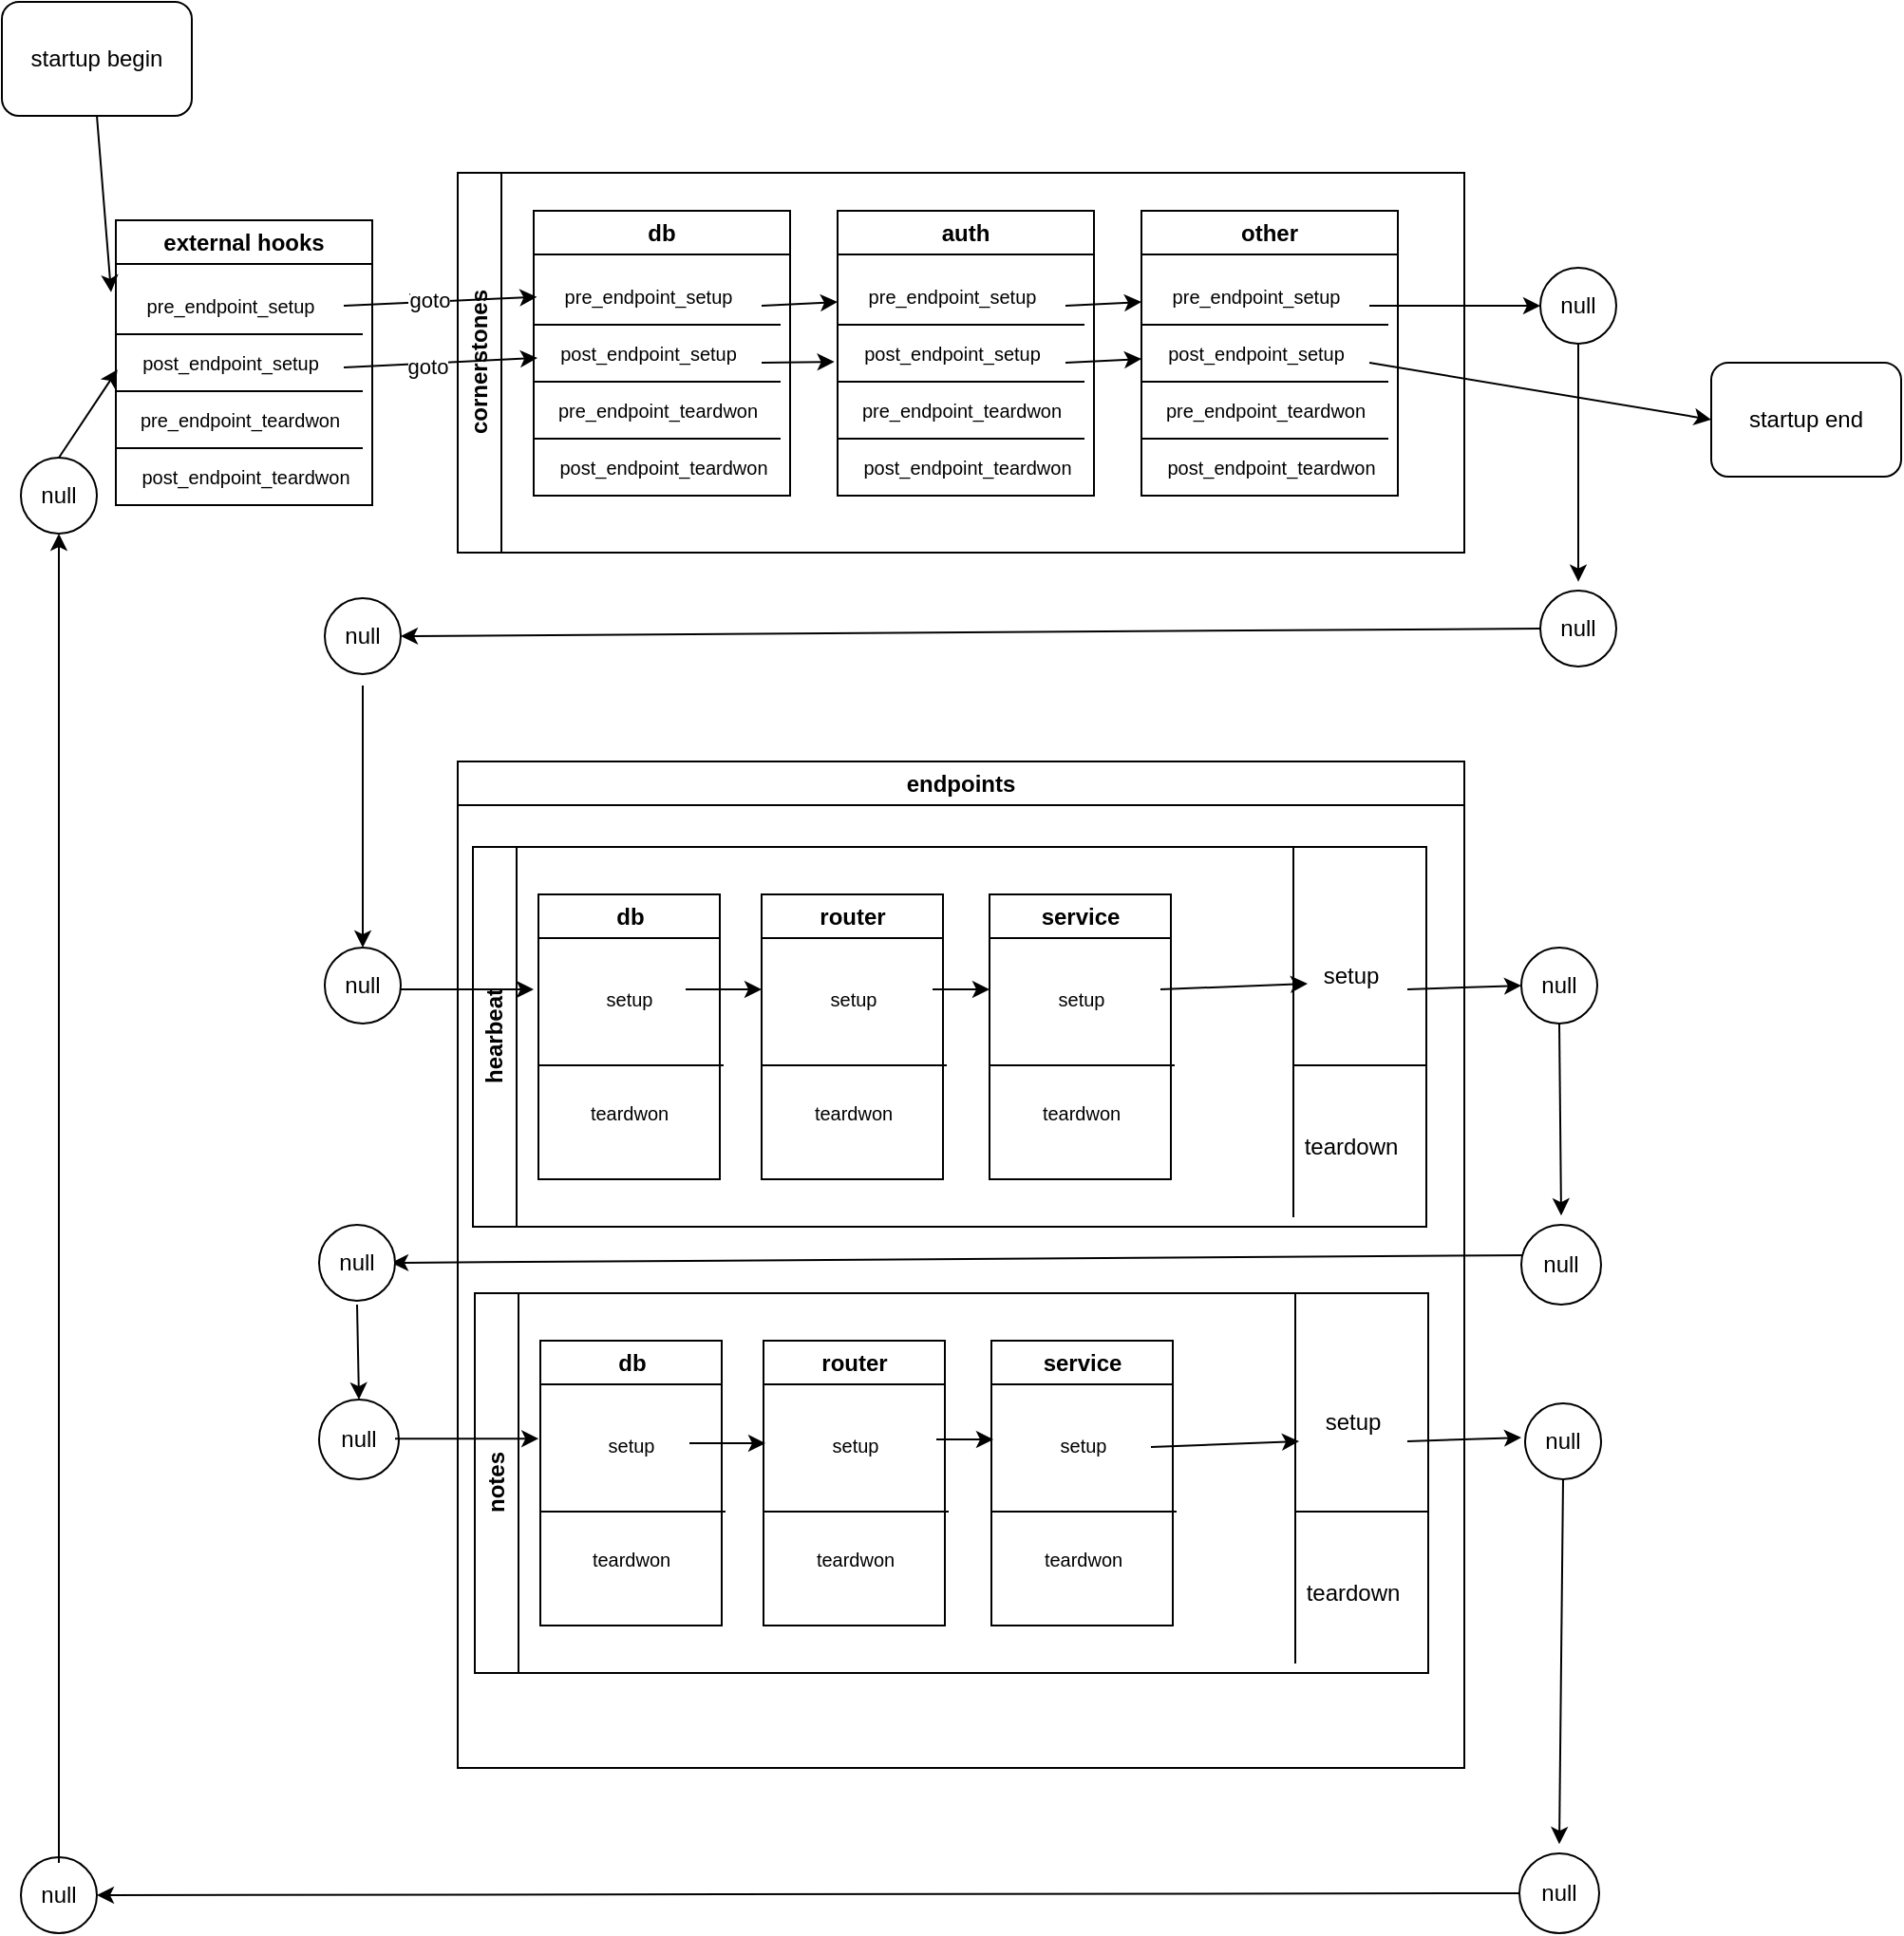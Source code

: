 <mxfile version="22.0.4" type="github">
  <diagram id="C5RBs43oDa-KdzZeNtuy" name="Page-1">
    <mxGraphModel dx="1195" dy="628" grid="1" gridSize="10" guides="1" tooltips="1" connect="1" arrows="1" fold="1" page="1" pageScale="1" pageWidth="1169" pageHeight="827" math="0" shadow="0">
      <root>
        <mxCell id="WIyWlLk6GJQsqaUBKTNV-0" />
        <mxCell id="WIyWlLk6GJQsqaUBKTNV-1" parent="WIyWlLk6GJQsqaUBKTNV-0" />
        <mxCell id="wxCxnNNvscAaYxMl4mgB-0" value="cornerstones" style="swimlane;horizontal=0;whiteSpace=wrap;html=1;" vertex="1" parent="WIyWlLk6GJQsqaUBKTNV-1">
          <mxGeometry x="240" y="190" width="530" height="200" as="geometry" />
        </mxCell>
        <mxCell id="wxCxnNNvscAaYxMl4mgB-6" value="db" style="swimlane;whiteSpace=wrap;html=1;" vertex="1" parent="wxCxnNNvscAaYxMl4mgB-0">
          <mxGeometry x="40" y="20" width="135" height="150" as="geometry" />
        </mxCell>
        <mxCell id="wxCxnNNvscAaYxMl4mgB-9" value="" style="endArrow=none;html=1;rounded=0;" edge="1" parent="wxCxnNNvscAaYxMl4mgB-6">
          <mxGeometry width="50" height="50" relative="1" as="geometry">
            <mxPoint y="60" as="sourcePoint" />
            <mxPoint x="130" y="60" as="targetPoint" />
          </mxGeometry>
        </mxCell>
        <mxCell id="wxCxnNNvscAaYxMl4mgB-10" value="" style="endArrow=none;html=1;rounded=0;" edge="1" parent="wxCxnNNvscAaYxMl4mgB-6">
          <mxGeometry width="50" height="50" relative="1" as="geometry">
            <mxPoint y="90.0" as="sourcePoint" />
            <mxPoint x="130" y="90" as="targetPoint" />
          </mxGeometry>
        </mxCell>
        <mxCell id="wxCxnNNvscAaYxMl4mgB-12" value="" style="endArrow=none;html=1;rounded=0;" edge="1" parent="wxCxnNNvscAaYxMl4mgB-6">
          <mxGeometry width="50" height="50" relative="1" as="geometry">
            <mxPoint y="120" as="sourcePoint" />
            <mxPoint x="130" y="120" as="targetPoint" />
          </mxGeometry>
        </mxCell>
        <mxCell id="wxCxnNNvscAaYxMl4mgB-14" value="&lt;font style=&quot;font-size: 10px;&quot;&gt;post_endpoint_setup&lt;/font&gt;" style="text;html=1;align=center;verticalAlign=middle;resizable=0;points=[];autosize=1;strokeColor=none;fillColor=none;" vertex="1" parent="wxCxnNNvscAaYxMl4mgB-6">
          <mxGeometry y="60" width="120" height="30" as="geometry" />
        </mxCell>
        <mxCell id="wxCxnNNvscAaYxMl4mgB-13" value="&lt;font style=&quot;font-size: 10px;&quot;&gt;pre_endpoint_setup&lt;/font&gt;" style="text;html=1;align=center;verticalAlign=middle;resizable=0;points=[];autosize=1;strokeColor=none;fillColor=none;" vertex="1" parent="wxCxnNNvscAaYxMl4mgB-6">
          <mxGeometry y="30" width="120" height="30" as="geometry" />
        </mxCell>
        <mxCell id="wxCxnNNvscAaYxMl4mgB-16" value="&lt;font style=&quot;font-size: 10px;&quot;&gt;post_endpoint_teardwon&lt;/font&gt;" style="text;html=1;align=center;verticalAlign=middle;resizable=0;points=[];autosize=1;strokeColor=none;fillColor=none;" vertex="1" parent="wxCxnNNvscAaYxMl4mgB-6">
          <mxGeometry x="-2.5" y="120" width="140" height="30" as="geometry" />
        </mxCell>
        <mxCell id="wxCxnNNvscAaYxMl4mgB-15" value="&lt;font style=&quot;font-size: 10px;&quot;&gt;pre_endpoint_teardwon&lt;/font&gt;" style="text;html=1;align=center;verticalAlign=middle;resizable=0;points=[];autosize=1;strokeColor=none;fillColor=none;" vertex="1" parent="wxCxnNNvscAaYxMl4mgB-6">
          <mxGeometry x="-5" y="90" width="140" height="30" as="geometry" />
        </mxCell>
        <mxCell id="wxCxnNNvscAaYxMl4mgB-99" value="" style="endArrow=classic;html=1;rounded=0;" edge="1" parent="wxCxnNNvscAaYxMl4mgB-6" target="wxCxnNNvscAaYxMl4mgB-22">
          <mxGeometry width="50" height="50" relative="1" as="geometry">
            <mxPoint x="120" y="50" as="sourcePoint" />
            <mxPoint x="170" as="targetPoint" />
          </mxGeometry>
        </mxCell>
        <mxCell id="wxCxnNNvscAaYxMl4mgB-163" value="" style="endArrow=classic;html=1;rounded=0;curved=1;entryX=-0.014;entryY=0.65;entryDx=0;entryDy=0;entryPerimeter=0;" edge="1" parent="wxCxnNNvscAaYxMl4mgB-6" target="wxCxnNNvscAaYxMl4mgB-21">
          <mxGeometry width="50" height="50" relative="1" as="geometry">
            <mxPoint x="120" y="80" as="sourcePoint" />
            <mxPoint x="170" y="30" as="targetPoint" />
          </mxGeometry>
        </mxCell>
        <mxCell id="wxCxnNNvscAaYxMl4mgB-17" value="auth" style="swimlane;whiteSpace=wrap;html=1;" vertex="1" parent="wxCxnNNvscAaYxMl4mgB-0">
          <mxGeometry x="200" y="20" width="135" height="150" as="geometry" />
        </mxCell>
        <mxCell id="wxCxnNNvscAaYxMl4mgB-18" value="" style="endArrow=none;html=1;rounded=0;" edge="1" parent="wxCxnNNvscAaYxMl4mgB-17">
          <mxGeometry width="50" height="50" relative="1" as="geometry">
            <mxPoint y="60" as="sourcePoint" />
            <mxPoint x="130" y="60" as="targetPoint" />
          </mxGeometry>
        </mxCell>
        <mxCell id="wxCxnNNvscAaYxMl4mgB-19" value="" style="endArrow=none;html=1;rounded=0;" edge="1" parent="wxCxnNNvscAaYxMl4mgB-17">
          <mxGeometry width="50" height="50" relative="1" as="geometry">
            <mxPoint y="90.0" as="sourcePoint" />
            <mxPoint x="130" y="90" as="targetPoint" />
          </mxGeometry>
        </mxCell>
        <mxCell id="wxCxnNNvscAaYxMl4mgB-20" value="" style="endArrow=none;html=1;rounded=0;" edge="1" parent="wxCxnNNvscAaYxMl4mgB-17">
          <mxGeometry width="50" height="50" relative="1" as="geometry">
            <mxPoint y="120" as="sourcePoint" />
            <mxPoint x="130" y="120" as="targetPoint" />
          </mxGeometry>
        </mxCell>
        <mxCell id="wxCxnNNvscAaYxMl4mgB-21" value="&lt;font style=&quot;font-size: 10px;&quot;&gt;post_endpoint_setup&lt;/font&gt;" style="text;html=1;align=center;verticalAlign=middle;resizable=0;points=[];autosize=1;strokeColor=none;fillColor=none;" vertex="1" parent="wxCxnNNvscAaYxMl4mgB-17">
          <mxGeometry y="60" width="120" height="30" as="geometry" />
        </mxCell>
        <mxCell id="wxCxnNNvscAaYxMl4mgB-22" value="&lt;font style=&quot;font-size: 10px;&quot;&gt;pre_endpoint_setup&lt;/font&gt;" style="text;html=1;align=center;verticalAlign=middle;resizable=0;points=[];autosize=1;strokeColor=none;fillColor=none;" vertex="1" parent="wxCxnNNvscAaYxMl4mgB-17">
          <mxGeometry y="30" width="120" height="30" as="geometry" />
        </mxCell>
        <mxCell id="wxCxnNNvscAaYxMl4mgB-23" value="&lt;font style=&quot;font-size: 10px;&quot;&gt;post_endpoint_teardwon&lt;/font&gt;" style="text;html=1;align=center;verticalAlign=middle;resizable=0;points=[];autosize=1;strokeColor=none;fillColor=none;" vertex="1" parent="wxCxnNNvscAaYxMl4mgB-17">
          <mxGeometry x="-2.5" y="120" width="140" height="30" as="geometry" />
        </mxCell>
        <mxCell id="wxCxnNNvscAaYxMl4mgB-24" value="&lt;font style=&quot;font-size: 10px;&quot;&gt;pre_endpoint_teardwon&lt;/font&gt;" style="text;html=1;align=center;verticalAlign=middle;resizable=0;points=[];autosize=1;strokeColor=none;fillColor=none;" vertex="1" parent="wxCxnNNvscAaYxMl4mgB-17">
          <mxGeometry x="-5" y="90" width="140" height="30" as="geometry" />
        </mxCell>
        <mxCell id="wxCxnNNvscAaYxMl4mgB-100" value="" style="endArrow=classic;html=1;rounded=0;" edge="1" parent="wxCxnNNvscAaYxMl4mgB-17" target="wxCxnNNvscAaYxMl4mgB-63">
          <mxGeometry width="50" height="50" relative="1" as="geometry">
            <mxPoint x="120" y="50" as="sourcePoint" />
            <mxPoint x="170" as="targetPoint" />
          </mxGeometry>
        </mxCell>
        <mxCell id="wxCxnNNvscAaYxMl4mgB-164" value="" style="endArrow=classic;html=1;rounded=0;curved=1;" edge="1" parent="wxCxnNNvscAaYxMl4mgB-17" target="wxCxnNNvscAaYxMl4mgB-62">
          <mxGeometry width="50" height="50" relative="1" as="geometry">
            <mxPoint x="120" y="80" as="sourcePoint" />
            <mxPoint x="170" y="30" as="targetPoint" />
          </mxGeometry>
        </mxCell>
        <mxCell id="wxCxnNNvscAaYxMl4mgB-58" value="other" style="swimlane;whiteSpace=wrap;html=1;" vertex="1" parent="wxCxnNNvscAaYxMl4mgB-0">
          <mxGeometry x="360" y="20" width="135" height="150" as="geometry" />
        </mxCell>
        <mxCell id="wxCxnNNvscAaYxMl4mgB-59" value="" style="endArrow=none;html=1;rounded=0;" edge="1" parent="wxCxnNNvscAaYxMl4mgB-58">
          <mxGeometry width="50" height="50" relative="1" as="geometry">
            <mxPoint y="60" as="sourcePoint" />
            <mxPoint x="130" y="60" as="targetPoint" />
          </mxGeometry>
        </mxCell>
        <mxCell id="wxCxnNNvscAaYxMl4mgB-60" value="" style="endArrow=none;html=1;rounded=0;" edge="1" parent="wxCxnNNvscAaYxMl4mgB-58">
          <mxGeometry width="50" height="50" relative="1" as="geometry">
            <mxPoint y="90.0" as="sourcePoint" />
            <mxPoint x="130" y="90" as="targetPoint" />
          </mxGeometry>
        </mxCell>
        <mxCell id="wxCxnNNvscAaYxMl4mgB-61" value="" style="endArrow=none;html=1;rounded=0;" edge="1" parent="wxCxnNNvscAaYxMl4mgB-58">
          <mxGeometry width="50" height="50" relative="1" as="geometry">
            <mxPoint y="120" as="sourcePoint" />
            <mxPoint x="130" y="120" as="targetPoint" />
          </mxGeometry>
        </mxCell>
        <mxCell id="wxCxnNNvscAaYxMl4mgB-62" value="&lt;font style=&quot;font-size: 10px;&quot;&gt;post_endpoint_setup&lt;/font&gt;" style="text;html=1;align=center;verticalAlign=middle;resizable=0;points=[];autosize=1;strokeColor=none;fillColor=none;" vertex="1" parent="wxCxnNNvscAaYxMl4mgB-58">
          <mxGeometry y="60" width="120" height="30" as="geometry" />
        </mxCell>
        <mxCell id="wxCxnNNvscAaYxMl4mgB-63" value="&lt;font style=&quot;font-size: 10px;&quot;&gt;pre_endpoint_setup&lt;/font&gt;" style="text;html=1;align=center;verticalAlign=middle;resizable=0;points=[];autosize=1;strokeColor=none;fillColor=none;" vertex="1" parent="wxCxnNNvscAaYxMl4mgB-58">
          <mxGeometry y="30" width="120" height="30" as="geometry" />
        </mxCell>
        <mxCell id="wxCxnNNvscAaYxMl4mgB-64" value="&lt;font style=&quot;font-size: 10px;&quot;&gt;post_endpoint_teardwon&lt;/font&gt;" style="text;html=1;align=center;verticalAlign=middle;resizable=0;points=[];autosize=1;strokeColor=none;fillColor=none;" vertex="1" parent="wxCxnNNvscAaYxMl4mgB-58">
          <mxGeometry x="-2.5" y="120" width="140" height="30" as="geometry" />
        </mxCell>
        <mxCell id="wxCxnNNvscAaYxMl4mgB-65" value="&lt;font style=&quot;font-size: 10px;&quot;&gt;pre_endpoint_teardwon&lt;/font&gt;" style="text;html=1;align=center;verticalAlign=middle;resizable=0;points=[];autosize=1;strokeColor=none;fillColor=none;" vertex="1" parent="wxCxnNNvscAaYxMl4mgB-58">
          <mxGeometry x="-5" y="90" width="140" height="30" as="geometry" />
        </mxCell>
        <mxCell id="wxCxnNNvscAaYxMl4mgB-108" value="" style="endArrow=classic;html=1;rounded=0;curved=1;entryX=0;entryY=0.5;entryDx=0;entryDy=0;" edge="1" parent="wxCxnNNvscAaYxMl4mgB-58" target="wxCxnNNvscAaYxMl4mgB-107">
          <mxGeometry width="50" height="50" relative="1" as="geometry">
            <mxPoint x="120" y="50" as="sourcePoint" />
            <mxPoint x="170" as="targetPoint" />
          </mxGeometry>
        </mxCell>
        <mxCell id="wxCxnNNvscAaYxMl4mgB-167" value="" style="endArrow=classic;html=1;rounded=0;curved=1;entryX=0;entryY=0.5;entryDx=0;entryDy=0;" edge="1" parent="wxCxnNNvscAaYxMl4mgB-58" target="wxCxnNNvscAaYxMl4mgB-165">
          <mxGeometry width="50" height="50" relative="1" as="geometry">
            <mxPoint x="120" y="80" as="sourcePoint" />
            <mxPoint x="170" y="30" as="targetPoint" />
          </mxGeometry>
        </mxCell>
        <mxCell id="wxCxnNNvscAaYxMl4mgB-1" value="endpoints" style="swimlane;whiteSpace=wrap;html=1;" vertex="1" parent="WIyWlLk6GJQsqaUBKTNV-1">
          <mxGeometry x="240" y="500" width="530" height="530" as="geometry">
            <mxRectangle x="230" y="340" width="100" height="30" as="alternateBounds" />
          </mxGeometry>
        </mxCell>
        <mxCell id="wxCxnNNvscAaYxMl4mgB-25" value="&lt;div&gt;hearbeat&lt;/div&gt;" style="swimlane;horizontal=0;whiteSpace=wrap;html=1;" vertex="1" parent="wxCxnNNvscAaYxMl4mgB-1">
          <mxGeometry x="8" y="45" width="502" height="200" as="geometry" />
        </mxCell>
        <mxCell id="wxCxnNNvscAaYxMl4mgB-26" value="db" style="swimlane;whiteSpace=wrap;html=1;" vertex="1" parent="wxCxnNNvscAaYxMl4mgB-25">
          <mxGeometry x="34.5" y="25" width="95.5" height="150" as="geometry" />
        </mxCell>
        <mxCell id="wxCxnNNvscAaYxMl4mgB-28" value="" style="endArrow=none;html=1;rounded=0;" edge="1" parent="wxCxnNNvscAaYxMl4mgB-26">
          <mxGeometry width="50" height="50" relative="1" as="geometry">
            <mxPoint y="90.0" as="sourcePoint" />
            <mxPoint x="97.5" y="90" as="targetPoint" />
          </mxGeometry>
        </mxCell>
        <mxCell id="wxCxnNNvscAaYxMl4mgB-31" value="&lt;font style=&quot;font-size: 10px;&quot;&gt;setup&lt;/font&gt;" style="text;html=1;align=center;verticalAlign=middle;resizable=0;points=[];autosize=1;strokeColor=none;fillColor=none;" vertex="1" parent="wxCxnNNvscAaYxMl4mgB-26">
          <mxGeometry x="22.75" y="40" width="50" height="30" as="geometry" />
        </mxCell>
        <mxCell id="wxCxnNNvscAaYxMl4mgB-33" value="&lt;font style=&quot;font-size: 10px;&quot;&gt;teardwon&lt;/font&gt;" style="text;html=1;align=center;verticalAlign=middle;resizable=0;points=[];autosize=1;strokeColor=none;fillColor=none;" vertex="1" parent="wxCxnNNvscAaYxMl4mgB-26">
          <mxGeometry x="12.75" y="100" width="70" height="30" as="geometry" />
        </mxCell>
        <mxCell id="wxCxnNNvscAaYxMl4mgB-118" value="" style="endArrow=classic;html=1;rounded=0;curved=1;" edge="1" parent="wxCxnNNvscAaYxMl4mgB-26">
          <mxGeometry width="50" height="50" relative="1" as="geometry">
            <mxPoint x="77.5" y="50" as="sourcePoint" />
            <mxPoint x="117.5" y="50" as="targetPoint" />
          </mxGeometry>
        </mxCell>
        <mxCell id="wxCxnNNvscAaYxMl4mgB-116" value="" style="endArrow=classic;html=1;rounded=0;curved=1;" edge="1" parent="wxCxnNNvscAaYxMl4mgB-26">
          <mxGeometry width="50" height="50" relative="1" as="geometry">
            <mxPoint x="-78.1" y="50" as="sourcePoint" />
            <mxPoint x="-2.5" y="50" as="targetPoint" />
          </mxGeometry>
        </mxCell>
        <mxCell id="wxCxnNNvscAaYxMl4mgB-50" value="router" style="swimlane;whiteSpace=wrap;html=1;" vertex="1" parent="wxCxnNNvscAaYxMl4mgB-25">
          <mxGeometry x="152" y="25" width="95.5" height="150" as="geometry" />
        </mxCell>
        <mxCell id="wxCxnNNvscAaYxMl4mgB-51" value="" style="endArrow=none;html=1;rounded=0;" edge="1" parent="wxCxnNNvscAaYxMl4mgB-50">
          <mxGeometry width="50" height="50" relative="1" as="geometry">
            <mxPoint y="90.0" as="sourcePoint" />
            <mxPoint x="97.5" y="90" as="targetPoint" />
          </mxGeometry>
        </mxCell>
        <mxCell id="wxCxnNNvscAaYxMl4mgB-52" value="&lt;font style=&quot;font-size: 10px;&quot;&gt;setup&lt;/font&gt;" style="text;html=1;align=center;verticalAlign=middle;resizable=0;points=[];autosize=1;strokeColor=none;fillColor=none;" vertex="1" parent="wxCxnNNvscAaYxMl4mgB-50">
          <mxGeometry x="22.75" y="40" width="50" height="30" as="geometry" />
        </mxCell>
        <mxCell id="wxCxnNNvscAaYxMl4mgB-53" value="&lt;font style=&quot;font-size: 10px;&quot;&gt;teardwon&lt;/font&gt;" style="text;html=1;align=center;verticalAlign=middle;resizable=0;points=[];autosize=1;strokeColor=none;fillColor=none;" vertex="1" parent="wxCxnNNvscAaYxMl4mgB-50">
          <mxGeometry x="12.75" y="100" width="70" height="30" as="geometry" />
        </mxCell>
        <mxCell id="wxCxnNNvscAaYxMl4mgB-119" value="" style="endArrow=classic;html=1;rounded=0;curved=1;" edge="1" parent="wxCxnNNvscAaYxMl4mgB-50">
          <mxGeometry width="50" height="50" relative="1" as="geometry">
            <mxPoint x="90" y="50" as="sourcePoint" />
            <mxPoint x="120" y="50" as="targetPoint" />
          </mxGeometry>
        </mxCell>
        <mxCell id="wxCxnNNvscAaYxMl4mgB-54" value="service" style="swimlane;whiteSpace=wrap;html=1;" vertex="1" parent="wxCxnNNvscAaYxMl4mgB-25">
          <mxGeometry x="272" y="25" width="95.5" height="150" as="geometry" />
        </mxCell>
        <mxCell id="wxCxnNNvscAaYxMl4mgB-55" value="" style="endArrow=none;html=1;rounded=0;" edge="1" parent="wxCxnNNvscAaYxMl4mgB-54">
          <mxGeometry width="50" height="50" relative="1" as="geometry">
            <mxPoint y="90.0" as="sourcePoint" />
            <mxPoint x="97.5" y="90" as="targetPoint" />
          </mxGeometry>
        </mxCell>
        <mxCell id="wxCxnNNvscAaYxMl4mgB-56" value="&lt;font style=&quot;font-size: 10px;&quot;&gt;setup&lt;/font&gt;" style="text;html=1;align=center;verticalAlign=middle;resizable=0;points=[];autosize=1;strokeColor=none;fillColor=none;" vertex="1" parent="wxCxnNNvscAaYxMl4mgB-54">
          <mxGeometry x="22.75" y="40" width="50" height="30" as="geometry" />
        </mxCell>
        <mxCell id="wxCxnNNvscAaYxMl4mgB-57" value="&lt;font style=&quot;font-size: 10px;&quot;&gt;teardwon&lt;/font&gt;" style="text;html=1;align=center;verticalAlign=middle;resizable=0;points=[];autosize=1;strokeColor=none;fillColor=none;" vertex="1" parent="wxCxnNNvscAaYxMl4mgB-54">
          <mxGeometry x="12.75" y="100" width="70" height="30" as="geometry" />
        </mxCell>
        <mxCell id="wxCxnNNvscAaYxMl4mgB-120" value="" style="endArrow=classic;html=1;rounded=0;curved=1;entryX=0.05;entryY=0.633;entryDx=0;entryDy=0;entryPerimeter=0;" edge="1" parent="wxCxnNNvscAaYxMl4mgB-54" target="wxCxnNNvscAaYxMl4mgB-68">
          <mxGeometry width="50" height="50" relative="1" as="geometry">
            <mxPoint x="90" y="50" as="sourcePoint" />
            <mxPoint x="140" as="targetPoint" />
          </mxGeometry>
        </mxCell>
        <mxCell id="wxCxnNNvscAaYxMl4mgB-66" value="" style="endArrow=none;html=1;rounded=0;" edge="1" parent="wxCxnNNvscAaYxMl4mgB-25">
          <mxGeometry width="50" height="50" relative="1" as="geometry">
            <mxPoint x="432" y="195" as="sourcePoint" />
            <mxPoint x="432" as="targetPoint" />
          </mxGeometry>
        </mxCell>
        <mxCell id="wxCxnNNvscAaYxMl4mgB-67" value="" style="endArrow=none;html=1;rounded=0;" edge="1" parent="wxCxnNNvscAaYxMl4mgB-25">
          <mxGeometry width="50" height="50" relative="1" as="geometry">
            <mxPoint x="432" y="115" as="sourcePoint" />
            <mxPoint x="502" y="115" as="targetPoint" />
          </mxGeometry>
        </mxCell>
        <mxCell id="wxCxnNNvscAaYxMl4mgB-124" value="" style="endArrow=classic;html=1;rounded=0;curved=1;entryX=0;entryY=0.5;entryDx=0;entryDy=0;" edge="1" parent="wxCxnNNvscAaYxMl4mgB-25" target="wxCxnNNvscAaYxMl4mgB-121">
          <mxGeometry width="50" height="50" relative="1" as="geometry">
            <mxPoint x="492" y="75" as="sourcePoint" />
            <mxPoint x="542" y="25" as="targetPoint" />
          </mxGeometry>
        </mxCell>
        <mxCell id="wxCxnNNvscAaYxMl4mgB-70" value="notes" style="swimlane;horizontal=0;whiteSpace=wrap;html=1;" vertex="1" parent="wxCxnNNvscAaYxMl4mgB-1">
          <mxGeometry x="9" y="280" width="502" height="200" as="geometry" />
        </mxCell>
        <mxCell id="wxCxnNNvscAaYxMl4mgB-71" value="db" style="swimlane;whiteSpace=wrap;html=1;" vertex="1" parent="wxCxnNNvscAaYxMl4mgB-70">
          <mxGeometry x="34.5" y="25" width="95.5" height="150" as="geometry" />
        </mxCell>
        <mxCell id="wxCxnNNvscAaYxMl4mgB-72" value="" style="endArrow=none;html=1;rounded=0;" edge="1" parent="wxCxnNNvscAaYxMl4mgB-71">
          <mxGeometry width="50" height="50" relative="1" as="geometry">
            <mxPoint y="90.0" as="sourcePoint" />
            <mxPoint x="97.5" y="90" as="targetPoint" />
          </mxGeometry>
        </mxCell>
        <mxCell id="wxCxnNNvscAaYxMl4mgB-73" value="&lt;font style=&quot;font-size: 10px;&quot;&gt;setup&lt;/font&gt;" style="text;html=1;align=center;verticalAlign=middle;resizable=0;points=[];autosize=1;strokeColor=none;fillColor=none;" vertex="1" parent="wxCxnNNvscAaYxMl4mgB-71">
          <mxGeometry x="22.75" y="40" width="50" height="30" as="geometry" />
        </mxCell>
        <mxCell id="wxCxnNNvscAaYxMl4mgB-74" value="&lt;font style=&quot;font-size: 10px;&quot;&gt;teardwon&lt;/font&gt;" style="text;html=1;align=center;verticalAlign=middle;resizable=0;points=[];autosize=1;strokeColor=none;fillColor=none;" vertex="1" parent="wxCxnNNvscAaYxMl4mgB-71">
          <mxGeometry x="12.75" y="100" width="70" height="30" as="geometry" />
        </mxCell>
        <mxCell id="wxCxnNNvscAaYxMl4mgB-75" value="router" style="swimlane;whiteSpace=wrap;html=1;" vertex="1" parent="wxCxnNNvscAaYxMl4mgB-70">
          <mxGeometry x="152" y="25" width="95.5" height="150" as="geometry" />
        </mxCell>
        <mxCell id="wxCxnNNvscAaYxMl4mgB-76" value="" style="endArrow=none;html=1;rounded=0;" edge="1" parent="wxCxnNNvscAaYxMl4mgB-75">
          <mxGeometry width="50" height="50" relative="1" as="geometry">
            <mxPoint y="90.0" as="sourcePoint" />
            <mxPoint x="97.5" y="90" as="targetPoint" />
          </mxGeometry>
        </mxCell>
        <mxCell id="wxCxnNNvscAaYxMl4mgB-77" value="&lt;font style=&quot;font-size: 10px;&quot;&gt;setup&lt;/font&gt;" style="text;html=1;align=center;verticalAlign=middle;resizable=0;points=[];autosize=1;strokeColor=none;fillColor=none;" vertex="1" parent="wxCxnNNvscAaYxMl4mgB-75">
          <mxGeometry x="22.75" y="40" width="50" height="30" as="geometry" />
        </mxCell>
        <mxCell id="wxCxnNNvscAaYxMl4mgB-78" value="&lt;font style=&quot;font-size: 10px;&quot;&gt;teardwon&lt;/font&gt;" style="text;html=1;align=center;verticalAlign=middle;resizable=0;points=[];autosize=1;strokeColor=none;fillColor=none;" vertex="1" parent="wxCxnNNvscAaYxMl4mgB-75">
          <mxGeometry x="12.75" y="100" width="70" height="30" as="geometry" />
        </mxCell>
        <mxCell id="wxCxnNNvscAaYxMl4mgB-79" value="service" style="swimlane;whiteSpace=wrap;html=1;" vertex="1" parent="wxCxnNNvscAaYxMl4mgB-70">
          <mxGeometry x="272" y="25" width="95.5" height="150" as="geometry" />
        </mxCell>
        <mxCell id="wxCxnNNvscAaYxMl4mgB-80" value="" style="endArrow=none;html=1;rounded=0;" edge="1" parent="wxCxnNNvscAaYxMl4mgB-79">
          <mxGeometry width="50" height="50" relative="1" as="geometry">
            <mxPoint y="90.0" as="sourcePoint" />
            <mxPoint x="97.5" y="90" as="targetPoint" />
          </mxGeometry>
        </mxCell>
        <mxCell id="wxCxnNNvscAaYxMl4mgB-81" value="&lt;font style=&quot;font-size: 10px;&quot;&gt;setup&lt;/font&gt;" style="text;html=1;align=center;verticalAlign=middle;resizable=0;points=[];autosize=1;strokeColor=none;fillColor=none;" vertex="1" parent="wxCxnNNvscAaYxMl4mgB-79">
          <mxGeometry x="22.75" y="40" width="50" height="30" as="geometry" />
        </mxCell>
        <mxCell id="wxCxnNNvscAaYxMl4mgB-82" value="&lt;font style=&quot;font-size: 10px;&quot;&gt;teardwon&lt;/font&gt;" style="text;html=1;align=center;verticalAlign=middle;resizable=0;points=[];autosize=1;strokeColor=none;fillColor=none;" vertex="1" parent="wxCxnNNvscAaYxMl4mgB-79">
          <mxGeometry x="12.75" y="100" width="70" height="30" as="geometry" />
        </mxCell>
        <mxCell id="wxCxnNNvscAaYxMl4mgB-83" value="" style="endArrow=none;html=1;rounded=0;" edge="1" parent="wxCxnNNvscAaYxMl4mgB-70">
          <mxGeometry width="50" height="50" relative="1" as="geometry">
            <mxPoint x="432" y="195" as="sourcePoint" />
            <mxPoint x="432" as="targetPoint" />
          </mxGeometry>
        </mxCell>
        <mxCell id="wxCxnNNvscAaYxMl4mgB-84" value="" style="endArrow=none;html=1;rounded=0;" edge="1" parent="wxCxnNNvscAaYxMl4mgB-70">
          <mxGeometry width="50" height="50" relative="1" as="geometry">
            <mxPoint x="432" y="115" as="sourcePoint" />
            <mxPoint x="502" y="115" as="targetPoint" />
          </mxGeometry>
        </mxCell>
        <mxCell id="wxCxnNNvscAaYxMl4mgB-85" value="setup" style="text;html=1;align=center;verticalAlign=middle;resizable=0;points=[];autosize=1;strokeColor=none;fillColor=none;" vertex="1" parent="wxCxnNNvscAaYxMl4mgB-1">
          <mxGeometry x="446" y="333" width="50" height="30" as="geometry" />
        </mxCell>
        <mxCell id="wxCxnNNvscAaYxMl4mgB-86" value="teardown" style="text;html=1;align=center;verticalAlign=middle;resizable=0;points=[];autosize=1;strokeColor=none;fillColor=none;" vertex="1" parent="wxCxnNNvscAaYxMl4mgB-1">
          <mxGeometry x="436" y="423" width="70" height="30" as="geometry" />
        </mxCell>
        <mxCell id="wxCxnNNvscAaYxMl4mgB-129" value="" style="endArrow=classic;html=1;rounded=0;curved=1;entryX=1;entryY=0.5;entryDx=0;entryDy=0;" edge="1" parent="wxCxnNNvscAaYxMl4mgB-1">
          <mxGeometry width="50" height="50" relative="1" as="geometry">
            <mxPoint x="565" y="260" as="sourcePoint" />
            <mxPoint x="-35" y="264" as="targetPoint" />
          </mxGeometry>
        </mxCell>
        <mxCell id="wxCxnNNvscAaYxMl4mgB-68" value="setup" style="text;html=1;align=center;verticalAlign=middle;resizable=0;points=[];autosize=1;strokeColor=none;fillColor=none;" vertex="1" parent="WIyWlLk6GJQsqaUBKTNV-1">
          <mxGeometry x="685" y="598" width="50" height="30" as="geometry" />
        </mxCell>
        <mxCell id="wxCxnNNvscAaYxMl4mgB-69" value="teardown" style="text;html=1;align=center;verticalAlign=middle;resizable=0;points=[];autosize=1;strokeColor=none;fillColor=none;" vertex="1" parent="WIyWlLk6GJQsqaUBKTNV-1">
          <mxGeometry x="675" y="688" width="70" height="30" as="geometry" />
        </mxCell>
        <mxCell id="wxCxnNNvscAaYxMl4mgB-89" value="external hooks" style="swimlane;whiteSpace=wrap;html=1;" vertex="1" parent="WIyWlLk6GJQsqaUBKTNV-1">
          <mxGeometry x="60" y="215" width="135" height="150" as="geometry" />
        </mxCell>
        <mxCell id="wxCxnNNvscAaYxMl4mgB-90" value="" style="endArrow=none;html=1;rounded=0;" edge="1" parent="wxCxnNNvscAaYxMl4mgB-89">
          <mxGeometry width="50" height="50" relative="1" as="geometry">
            <mxPoint y="60" as="sourcePoint" />
            <mxPoint x="130" y="60" as="targetPoint" />
          </mxGeometry>
        </mxCell>
        <mxCell id="wxCxnNNvscAaYxMl4mgB-91" value="" style="endArrow=none;html=1;rounded=0;" edge="1" parent="wxCxnNNvscAaYxMl4mgB-89">
          <mxGeometry width="50" height="50" relative="1" as="geometry">
            <mxPoint y="90.0" as="sourcePoint" />
            <mxPoint x="130" y="90" as="targetPoint" />
          </mxGeometry>
        </mxCell>
        <mxCell id="wxCxnNNvscAaYxMl4mgB-92" value="" style="endArrow=none;html=1;rounded=0;" edge="1" parent="wxCxnNNvscAaYxMl4mgB-89">
          <mxGeometry width="50" height="50" relative="1" as="geometry">
            <mxPoint y="120" as="sourcePoint" />
            <mxPoint x="130" y="120" as="targetPoint" />
          </mxGeometry>
        </mxCell>
        <mxCell id="wxCxnNNvscAaYxMl4mgB-93" value="&lt;font style=&quot;font-size: 10px;&quot;&gt;post_endpoint_setup&lt;/font&gt;" style="text;html=1;align=center;verticalAlign=middle;resizable=0;points=[];autosize=1;strokeColor=none;fillColor=none;" vertex="1" parent="wxCxnNNvscAaYxMl4mgB-89">
          <mxGeometry y="60" width="120" height="30" as="geometry" />
        </mxCell>
        <mxCell id="wxCxnNNvscAaYxMl4mgB-94" value="&lt;font style=&quot;font-size: 10px;&quot;&gt;pre_endpoint_setup&lt;/font&gt;" style="text;html=1;align=center;verticalAlign=middle;resizable=0;points=[];autosize=1;strokeColor=none;fillColor=none;" vertex="1" parent="wxCxnNNvscAaYxMl4mgB-89">
          <mxGeometry y="30" width="120" height="30" as="geometry" />
        </mxCell>
        <mxCell id="wxCxnNNvscAaYxMl4mgB-95" value="&lt;font style=&quot;font-size: 10px;&quot;&gt;post_endpoint_teardwon&lt;/font&gt;" style="text;html=1;align=center;verticalAlign=middle;resizable=0;points=[];autosize=1;strokeColor=none;fillColor=none;" vertex="1" parent="wxCxnNNvscAaYxMl4mgB-89">
          <mxGeometry x="-2.5" y="120" width="140" height="30" as="geometry" />
        </mxCell>
        <mxCell id="wxCxnNNvscAaYxMl4mgB-96" value="&lt;font style=&quot;font-size: 10px;&quot;&gt;pre_endpoint_teardwon&lt;/font&gt;" style="text;html=1;align=center;verticalAlign=middle;resizable=0;points=[];autosize=1;strokeColor=none;fillColor=none;" vertex="1" parent="wxCxnNNvscAaYxMl4mgB-89">
          <mxGeometry x="-5" y="90" width="140" height="30" as="geometry" />
        </mxCell>
        <mxCell id="wxCxnNNvscAaYxMl4mgB-98" value="" style="endArrow=classic;html=1;rounded=0;entryX=0.014;entryY=0.511;entryDx=0;entryDy=0;entryPerimeter=0;" edge="1" parent="wxCxnNNvscAaYxMl4mgB-89" target="wxCxnNNvscAaYxMl4mgB-13">
          <mxGeometry width="50" height="50" relative="1" as="geometry">
            <mxPoint x="120" y="45" as="sourcePoint" />
            <mxPoint x="170" y="-5" as="targetPoint" />
          </mxGeometry>
        </mxCell>
        <mxCell id="wxCxnNNvscAaYxMl4mgB-155" value="Text" style="edgeLabel;html=1;align=center;verticalAlign=middle;resizable=0;points=[];" vertex="1" connectable="0" parent="wxCxnNNvscAaYxMl4mgB-98">
          <mxGeometry x="-0.147" y="1" relative="1" as="geometry">
            <mxPoint as="offset" />
          </mxGeometry>
        </mxCell>
        <mxCell id="wxCxnNNvscAaYxMl4mgB-161" value="goto" style="edgeLabel;html=1;align=center;verticalAlign=middle;resizable=0;points=[];" vertex="1" connectable="0" parent="wxCxnNNvscAaYxMl4mgB-98">
          <mxGeometry x="-0.13" y="1" relative="1" as="geometry">
            <mxPoint as="offset" />
          </mxGeometry>
        </mxCell>
        <mxCell id="wxCxnNNvscAaYxMl4mgB-103" value="startup begin" style="rounded=1;whiteSpace=wrap;html=1;" vertex="1" parent="WIyWlLk6GJQsqaUBKTNV-1">
          <mxGeometry y="100" width="100" height="60" as="geometry" />
        </mxCell>
        <mxCell id="wxCxnNNvscAaYxMl4mgB-107" value="null" style="ellipse;whiteSpace=wrap;html=1;aspect=fixed;" vertex="1" parent="WIyWlLk6GJQsqaUBKTNV-1">
          <mxGeometry x="810" y="240" width="40" height="40" as="geometry" />
        </mxCell>
        <mxCell id="wxCxnNNvscAaYxMl4mgB-110" value="null" style="ellipse;whiteSpace=wrap;html=1;aspect=fixed;" vertex="1" parent="WIyWlLk6GJQsqaUBKTNV-1">
          <mxGeometry x="810" y="410" width="40" height="40" as="geometry" />
        </mxCell>
        <mxCell id="wxCxnNNvscAaYxMl4mgB-111" value="" style="endArrow=classic;html=1;rounded=0;curved=1;entryX=0.5;entryY=-0.117;entryDx=0;entryDy=0;entryPerimeter=0;" edge="1" parent="WIyWlLk6GJQsqaUBKTNV-1" target="wxCxnNNvscAaYxMl4mgB-110">
          <mxGeometry width="50" height="50" relative="1" as="geometry">
            <mxPoint x="830" y="280" as="sourcePoint" />
            <mxPoint x="880" y="230" as="targetPoint" />
          </mxGeometry>
        </mxCell>
        <mxCell id="wxCxnNNvscAaYxMl4mgB-112" value="null" style="ellipse;whiteSpace=wrap;html=1;aspect=fixed;" vertex="1" parent="WIyWlLk6GJQsqaUBKTNV-1">
          <mxGeometry x="170" y="414" width="40" height="40" as="geometry" />
        </mxCell>
        <mxCell id="wxCxnNNvscAaYxMl4mgB-113" value="" style="endArrow=classic;html=1;rounded=0;curved=1;entryX=1;entryY=0.5;entryDx=0;entryDy=0;" edge="1" parent="WIyWlLk6GJQsqaUBKTNV-1" target="wxCxnNNvscAaYxMl4mgB-112">
          <mxGeometry width="50" height="50" relative="1" as="geometry">
            <mxPoint x="810" y="430" as="sourcePoint" />
            <mxPoint x="860" y="380" as="targetPoint" />
          </mxGeometry>
        </mxCell>
        <mxCell id="wxCxnNNvscAaYxMl4mgB-114" value="null" style="ellipse;whiteSpace=wrap;html=1;aspect=fixed;" vertex="1" parent="WIyWlLk6GJQsqaUBKTNV-1">
          <mxGeometry x="170" y="598" width="40" height="40" as="geometry" />
        </mxCell>
        <mxCell id="wxCxnNNvscAaYxMl4mgB-115" value="" style="endArrow=classic;html=1;rounded=0;curved=1;entryX=0.5;entryY=0;entryDx=0;entryDy=0;" edge="1" parent="WIyWlLk6GJQsqaUBKTNV-1" target="wxCxnNNvscAaYxMl4mgB-114">
          <mxGeometry width="50" height="50" relative="1" as="geometry">
            <mxPoint x="190" y="460" as="sourcePoint" />
            <mxPoint x="240" y="410" as="targetPoint" />
          </mxGeometry>
        </mxCell>
        <mxCell id="wxCxnNNvscAaYxMl4mgB-121" value="null" style="ellipse;whiteSpace=wrap;html=1;aspect=fixed;" vertex="1" parent="WIyWlLk6GJQsqaUBKTNV-1">
          <mxGeometry x="800" y="598" width="40" height="40" as="geometry" />
        </mxCell>
        <mxCell id="wxCxnNNvscAaYxMl4mgB-122" value="null" style="ellipse;whiteSpace=wrap;html=1;aspect=fixed;" vertex="1" parent="WIyWlLk6GJQsqaUBKTNV-1">
          <mxGeometry x="800" y="744" width="42" height="42" as="geometry" />
        </mxCell>
        <mxCell id="wxCxnNNvscAaYxMl4mgB-123" value="" style="endArrow=classic;html=1;rounded=0;curved=1;entryX=0.5;entryY=-0.117;entryDx=0;entryDy=0;entryPerimeter=0;" edge="1" parent="WIyWlLk6GJQsqaUBKTNV-1" target="wxCxnNNvscAaYxMl4mgB-122">
          <mxGeometry width="50" height="50" relative="1" as="geometry">
            <mxPoint x="820" y="638" as="sourcePoint" />
            <mxPoint x="870" y="588" as="targetPoint" />
          </mxGeometry>
        </mxCell>
        <mxCell id="wxCxnNNvscAaYxMl4mgB-125" value="null" style="ellipse;whiteSpace=wrap;html=1;aspect=fixed;" vertex="1" parent="WIyWlLk6GJQsqaUBKTNV-1">
          <mxGeometry x="167" y="744" width="40" height="40" as="geometry" />
        </mxCell>
        <mxCell id="wxCxnNNvscAaYxMl4mgB-126" value="null" style="ellipse;whiteSpace=wrap;html=1;aspect=fixed;" vertex="1" parent="WIyWlLk6GJQsqaUBKTNV-1">
          <mxGeometry x="167" y="836" width="42" height="42" as="geometry" />
        </mxCell>
        <mxCell id="wxCxnNNvscAaYxMl4mgB-127" value="" style="endArrow=classic;html=1;rounded=0;curved=1;entryX=0.5;entryY=0;entryDx=0;entryDy=0;" edge="1" parent="WIyWlLk6GJQsqaUBKTNV-1" target="wxCxnNNvscAaYxMl4mgB-126">
          <mxGeometry width="50" height="50" relative="1" as="geometry">
            <mxPoint x="187" y="786" as="sourcePoint" />
            <mxPoint x="235" y="670" as="targetPoint" />
          </mxGeometry>
        </mxCell>
        <mxCell id="wxCxnNNvscAaYxMl4mgB-130" value="" style="endArrow=classic;html=1;rounded=0;curved=1;" edge="1" parent="WIyWlLk6GJQsqaUBKTNV-1">
          <mxGeometry width="50" height="50" relative="1" as="geometry">
            <mxPoint x="207" y="856.58" as="sourcePoint" />
            <mxPoint x="282.6" y="856.58" as="targetPoint" />
          </mxGeometry>
        </mxCell>
        <mxCell id="wxCxnNNvscAaYxMl4mgB-132" value="" style="endArrow=classic;html=1;rounded=0;curved=1;" edge="1" parent="WIyWlLk6GJQsqaUBKTNV-1">
          <mxGeometry width="50" height="50" relative="1" as="geometry">
            <mxPoint x="362" y="859" as="sourcePoint" />
            <mxPoint x="402" y="859" as="targetPoint" />
          </mxGeometry>
        </mxCell>
        <mxCell id="wxCxnNNvscAaYxMl4mgB-133" value="" style="endArrow=classic;html=1;rounded=0;curved=1;" edge="1" parent="WIyWlLk6GJQsqaUBKTNV-1">
          <mxGeometry width="50" height="50" relative="1" as="geometry">
            <mxPoint x="492" y="857" as="sourcePoint" />
            <mxPoint x="522" y="857" as="targetPoint" />
          </mxGeometry>
        </mxCell>
        <mxCell id="wxCxnNNvscAaYxMl4mgB-135" value="" style="endArrow=classic;html=1;rounded=0;curved=1;entryX=0.05;entryY=0.633;entryDx=0;entryDy=0;entryPerimeter=0;" edge="1" parent="WIyWlLk6GJQsqaUBKTNV-1">
          <mxGeometry width="50" height="50" relative="1" as="geometry">
            <mxPoint x="605" y="861" as="sourcePoint" />
            <mxPoint x="683" y="858" as="targetPoint" />
          </mxGeometry>
        </mxCell>
        <mxCell id="wxCxnNNvscAaYxMl4mgB-141" value="null" style="ellipse;whiteSpace=wrap;html=1;aspect=fixed;" vertex="1" parent="WIyWlLk6GJQsqaUBKTNV-1">
          <mxGeometry x="802" y="838" width="40" height="40" as="geometry" />
        </mxCell>
        <mxCell id="wxCxnNNvscAaYxMl4mgB-142" value="null" style="ellipse;whiteSpace=wrap;html=1;aspect=fixed;" vertex="1" parent="WIyWlLk6GJQsqaUBKTNV-1">
          <mxGeometry x="799" y="1075" width="42" height="42" as="geometry" />
        </mxCell>
        <mxCell id="wxCxnNNvscAaYxMl4mgB-143" value="" style="endArrow=classic;html=1;rounded=0;curved=1;entryX=0.5;entryY=-0.117;entryDx=0;entryDy=0;entryPerimeter=0;" edge="1" parent="WIyWlLk6GJQsqaUBKTNV-1" target="wxCxnNNvscAaYxMl4mgB-142">
          <mxGeometry width="50" height="50" relative="1" as="geometry">
            <mxPoint x="822" y="878" as="sourcePoint" />
            <mxPoint x="872" y="828" as="targetPoint" />
          </mxGeometry>
        </mxCell>
        <mxCell id="wxCxnNNvscAaYxMl4mgB-144" value="" style="endArrow=classic;html=1;rounded=0;curved=1;entryX=1;entryY=0.5;entryDx=0;entryDy=0;exitX=0;exitY=0.5;exitDx=0;exitDy=0;" edge="1" parent="WIyWlLk6GJQsqaUBKTNV-1" source="wxCxnNNvscAaYxMl4mgB-142" target="wxCxnNNvscAaYxMl4mgB-146">
          <mxGeometry width="50" height="50" relative="1" as="geometry">
            <mxPoint x="815" y="1091" as="sourcePoint" />
            <mxPoint x="215" y="1095" as="targetPoint" />
          </mxGeometry>
        </mxCell>
        <mxCell id="wxCxnNNvscAaYxMl4mgB-146" value="null" style="ellipse;whiteSpace=wrap;html=1;aspect=fixed;" vertex="1" parent="WIyWlLk6GJQsqaUBKTNV-1">
          <mxGeometry x="10" y="1077" width="40" height="40" as="geometry" />
        </mxCell>
        <mxCell id="wxCxnNNvscAaYxMl4mgB-147" value="" style="endArrow=classic;html=1;rounded=0;curved=1;entryX=0;entryY=0.5;entryDx=0;entryDy=0;" edge="1" parent="WIyWlLk6GJQsqaUBKTNV-1">
          <mxGeometry width="50" height="50" relative="1" as="geometry">
            <mxPoint x="740" y="858" as="sourcePoint" />
            <mxPoint x="800" y="856" as="targetPoint" />
          </mxGeometry>
        </mxCell>
        <mxCell id="wxCxnNNvscAaYxMl4mgB-149" value="" style="endArrow=classic;html=1;rounded=0;curved=1;entryX=-0.021;entryY=0.261;entryDx=0;entryDy=0;entryPerimeter=0;" edge="1" parent="WIyWlLk6GJQsqaUBKTNV-1" target="wxCxnNNvscAaYxMl4mgB-94">
          <mxGeometry width="50" height="50" relative="1" as="geometry">
            <mxPoint x="50" y="160" as="sourcePoint" />
            <mxPoint x="100" y="110" as="targetPoint" />
          </mxGeometry>
        </mxCell>
        <mxCell id="wxCxnNNvscAaYxMl4mgB-150" value="null" style="ellipse;whiteSpace=wrap;html=1;aspect=fixed;" vertex="1" parent="WIyWlLk6GJQsqaUBKTNV-1">
          <mxGeometry x="10" y="340" width="40" height="40" as="geometry" />
        </mxCell>
        <mxCell id="wxCxnNNvscAaYxMl4mgB-152" value="" style="endArrow=classic;html=1;rounded=0;curved=1;entryX=0.5;entryY=1;entryDx=0;entryDy=0;" edge="1" parent="WIyWlLk6GJQsqaUBKTNV-1" target="wxCxnNNvscAaYxMl4mgB-150">
          <mxGeometry width="50" height="50" relative="1" as="geometry">
            <mxPoint x="30" y="1080" as="sourcePoint" />
            <mxPoint x="80" y="1030" as="targetPoint" />
          </mxGeometry>
        </mxCell>
        <mxCell id="wxCxnNNvscAaYxMl4mgB-153" value="" style="endArrow=classic;html=1;rounded=0;curved=1;entryX=0.007;entryY=0.622;entryDx=0;entryDy=0;entryPerimeter=0;" edge="1" parent="WIyWlLk6GJQsqaUBKTNV-1" target="wxCxnNNvscAaYxMl4mgB-93">
          <mxGeometry width="50" height="50" relative="1" as="geometry">
            <mxPoint x="30" y="340" as="sourcePoint" />
            <mxPoint x="80" y="290" as="targetPoint" />
          </mxGeometry>
        </mxCell>
        <mxCell id="wxCxnNNvscAaYxMl4mgB-158" value="" style="endArrow=classic;html=1;rounded=0;entryX=0.014;entryY=0.511;entryDx=0;entryDy=0;entryPerimeter=0;" edge="1" parent="WIyWlLk6GJQsqaUBKTNV-1">
          <mxGeometry width="50" height="50" relative="1" as="geometry">
            <mxPoint x="180" y="292.5" as="sourcePoint" />
            <mxPoint x="282" y="287.5" as="targetPoint" />
          </mxGeometry>
        </mxCell>
        <mxCell id="wxCxnNNvscAaYxMl4mgB-159" value="Text" style="edgeLabel;html=1;align=center;verticalAlign=middle;resizable=0;points=[];" vertex="1" connectable="0" parent="wxCxnNNvscAaYxMl4mgB-158">
          <mxGeometry x="-0.147" y="1" relative="1" as="geometry">
            <mxPoint as="offset" />
          </mxGeometry>
        </mxCell>
        <mxCell id="wxCxnNNvscAaYxMl4mgB-162" value="goto" style="edgeLabel;html=1;align=center;verticalAlign=middle;resizable=0;points=[];" vertex="1" connectable="0" parent="wxCxnNNvscAaYxMl4mgB-158">
          <mxGeometry x="-0.135" y="-1" relative="1" as="geometry">
            <mxPoint as="offset" />
          </mxGeometry>
        </mxCell>
        <mxCell id="wxCxnNNvscAaYxMl4mgB-165" value="startup end" style="rounded=1;whiteSpace=wrap;html=1;" vertex="1" parent="WIyWlLk6GJQsqaUBKTNV-1">
          <mxGeometry x="900" y="290" width="100" height="60" as="geometry" />
        </mxCell>
      </root>
    </mxGraphModel>
  </diagram>
</mxfile>
